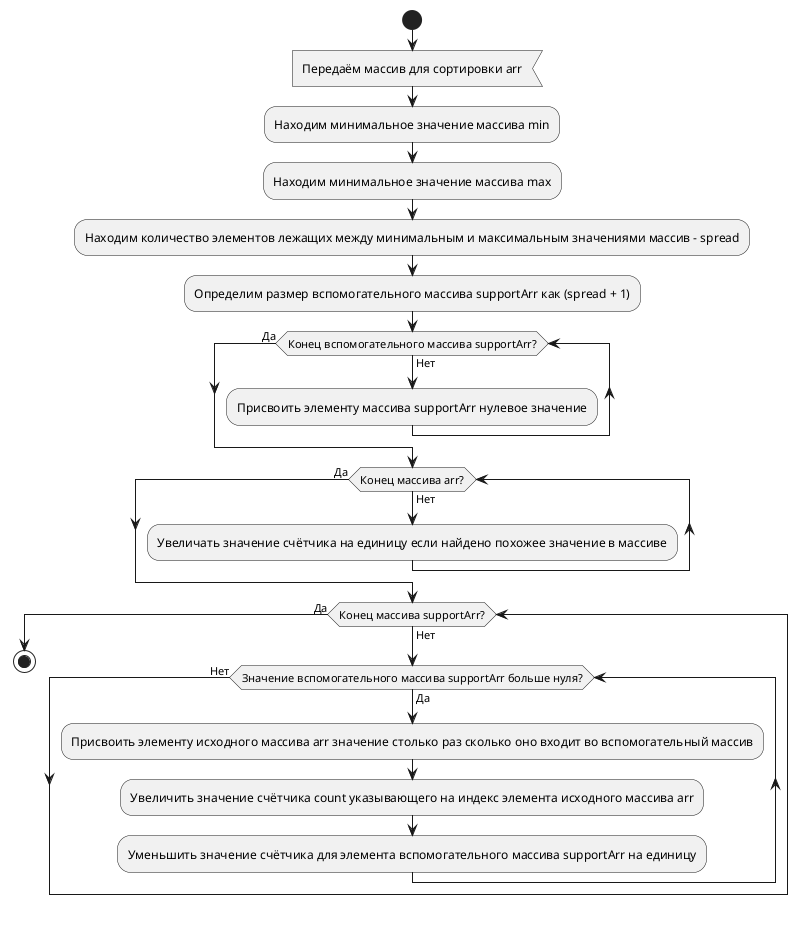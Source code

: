﻿@startuml
start
    :Передаём массив для сортировки arr<

    :Находим минимальное значение массива min;
    :Находим минимальное значение массива max;
    :Находим количество элементов лежащих между минимальным и максимальным значениями массив - spread;
    :Определим размер вспомогательного массива supportArr как (spread + 1);
    
    while (Конец вспомогательного массива supportArr?) is (Нет)
        :Присвоить элементу массива supportArr нулевое значение;
    endwhile (Да)

    while (Конец массива arr?) is (Нет)
        :Увеличать значение счётчика на единицу если найдено похожее значение в массиве;
    endwhile (Да)
    
    while (Конец массива supportArr?) is (Нет)
        while (Значение вспомогательного массива supportArr больше нуля?) is (Да)
            :Присвоить элементу исходного массива arr значение столько раз сколько оно входит во вспомогательный массив;
            :Увеличить значение счётчика count указывающего на индекс элемента исходного массива arr;
            :Уменьшить значение счётчика для элемента вспомогательного массива supportArr на единицу;
        endwhile (Нет)
    endwhile (Да)
stop
@enduml